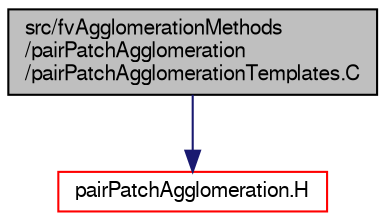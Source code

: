 digraph "src/fvAgglomerationMethods/pairPatchAgglomeration/pairPatchAgglomerationTemplates.C"
{
  bgcolor="transparent";
  edge [fontname="FreeSans",fontsize="10",labelfontname="FreeSans",labelfontsize="10"];
  node [fontname="FreeSans",fontsize="10",shape=record];
  Node0 [label="src/fvAgglomerationMethods\l/pairPatchAgglomeration\l/pairPatchAgglomerationTemplates.C",height=0.2,width=0.4,color="black", fillcolor="grey75", style="filled", fontcolor="black"];
  Node0 -> Node1 [color="midnightblue",fontsize="10",style="solid",fontname="FreeSans"];
  Node1 [label="pairPatchAgglomeration.H",height=0.2,width=0.4,color="red",URL="$a04361.html"];
}
